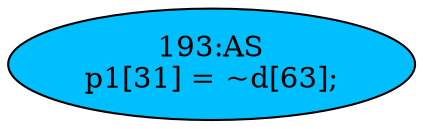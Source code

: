 strict digraph "" {
	node [label="\N"];
	"193:AS"	 [ast="<pyverilog.vparser.ast.Assign object at 0x7f4056d883d0>",
		def_var="['p1']",
		fillcolor=deepskyblue,
		label="193:AS
p1[31] = ~d[63];",
		statements="[]",
		style=filled,
		typ=Assign,
		use_var="['d']"];
}
